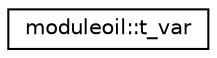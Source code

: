 digraph "Graphical Class Hierarchy"
{
 // LATEX_PDF_SIZE
  edge [fontname="Helvetica",fontsize="10",labelfontname="Helvetica",labelfontsize="10"];
  node [fontname="Helvetica",fontsize="10",shape=record];
  rankdir="LR";
  Node0 [label="moduleoil::t_var",height=0.2,width=0.4,color="black", fillcolor="white", style="filled",URL="$structmoduleoil_1_1t__var.html",tooltip=" "];
}
